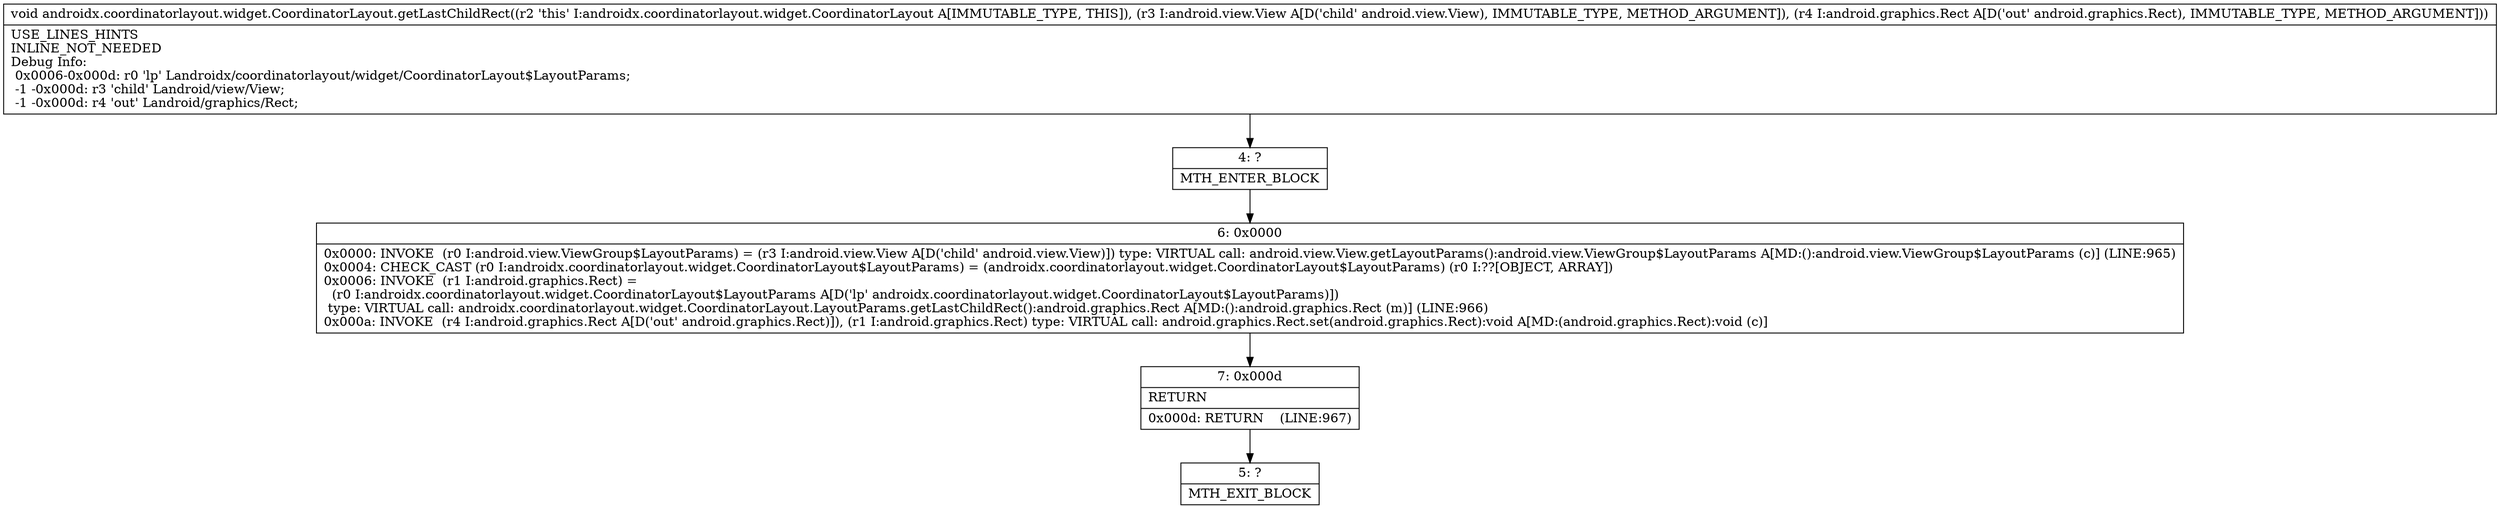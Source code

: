 digraph "CFG forandroidx.coordinatorlayout.widget.CoordinatorLayout.getLastChildRect(Landroid\/view\/View;Landroid\/graphics\/Rect;)V" {
Node_4 [shape=record,label="{4\:\ ?|MTH_ENTER_BLOCK\l}"];
Node_6 [shape=record,label="{6\:\ 0x0000|0x0000: INVOKE  (r0 I:android.view.ViewGroup$LayoutParams) = (r3 I:android.view.View A[D('child' android.view.View)]) type: VIRTUAL call: android.view.View.getLayoutParams():android.view.ViewGroup$LayoutParams A[MD:():android.view.ViewGroup$LayoutParams (c)] (LINE:965)\l0x0004: CHECK_CAST (r0 I:androidx.coordinatorlayout.widget.CoordinatorLayout$LayoutParams) = (androidx.coordinatorlayout.widget.CoordinatorLayout$LayoutParams) (r0 I:??[OBJECT, ARRAY]) \l0x0006: INVOKE  (r1 I:android.graphics.Rect) = \l  (r0 I:androidx.coordinatorlayout.widget.CoordinatorLayout$LayoutParams A[D('lp' androidx.coordinatorlayout.widget.CoordinatorLayout$LayoutParams)])\l type: VIRTUAL call: androidx.coordinatorlayout.widget.CoordinatorLayout.LayoutParams.getLastChildRect():android.graphics.Rect A[MD:():android.graphics.Rect (m)] (LINE:966)\l0x000a: INVOKE  (r4 I:android.graphics.Rect A[D('out' android.graphics.Rect)]), (r1 I:android.graphics.Rect) type: VIRTUAL call: android.graphics.Rect.set(android.graphics.Rect):void A[MD:(android.graphics.Rect):void (c)]\l}"];
Node_7 [shape=record,label="{7\:\ 0x000d|RETURN\l|0x000d: RETURN    (LINE:967)\l}"];
Node_5 [shape=record,label="{5\:\ ?|MTH_EXIT_BLOCK\l}"];
MethodNode[shape=record,label="{void androidx.coordinatorlayout.widget.CoordinatorLayout.getLastChildRect((r2 'this' I:androidx.coordinatorlayout.widget.CoordinatorLayout A[IMMUTABLE_TYPE, THIS]), (r3 I:android.view.View A[D('child' android.view.View), IMMUTABLE_TYPE, METHOD_ARGUMENT]), (r4 I:android.graphics.Rect A[D('out' android.graphics.Rect), IMMUTABLE_TYPE, METHOD_ARGUMENT]))  | USE_LINES_HINTS\lINLINE_NOT_NEEDED\lDebug Info:\l  0x0006\-0x000d: r0 'lp' Landroidx\/coordinatorlayout\/widget\/CoordinatorLayout$LayoutParams;\l  \-1 \-0x000d: r3 'child' Landroid\/view\/View;\l  \-1 \-0x000d: r4 'out' Landroid\/graphics\/Rect;\l}"];
MethodNode -> Node_4;Node_4 -> Node_6;
Node_6 -> Node_7;
Node_7 -> Node_5;
}

